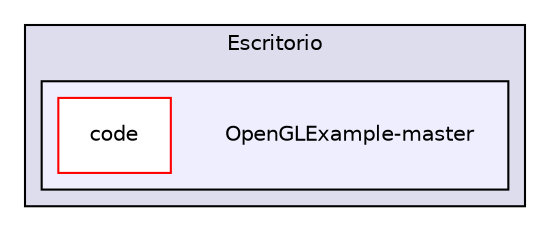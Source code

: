 digraph "C:/Users/jesus/OneDrive/Escritorio/OpenGLExample-master" {
  compound=true
  node [ fontsize="10", fontname="Helvetica"];
  edge [ labelfontsize="10", labelfontname="Helvetica"];
  subgraph clusterdir_66ca333a5e651197bec7b72292e0bd92 {
    graph [ bgcolor="#ddddee", pencolor="black", label="Escritorio" fontname="Helvetica", fontsize="10", URL="dir_66ca333a5e651197bec7b72292e0bd92.html"]
  subgraph clusterdir_ce4c7fd41090860c93c5918d681405da {
    graph [ bgcolor="#eeeeff", pencolor="black", label="" URL="dir_ce4c7fd41090860c93c5918d681405da.html"];
    dir_ce4c7fd41090860c93c5918d681405da [shape=plaintext label="OpenGLExample-master"];
    dir_3a6ec866047884671a6fa0fe8d6405d6 [shape=box label="code" color="red" fillcolor="white" style="filled" URL="dir_3a6ec866047884671a6fa0fe8d6405d6.html"];
  }
  }
}
